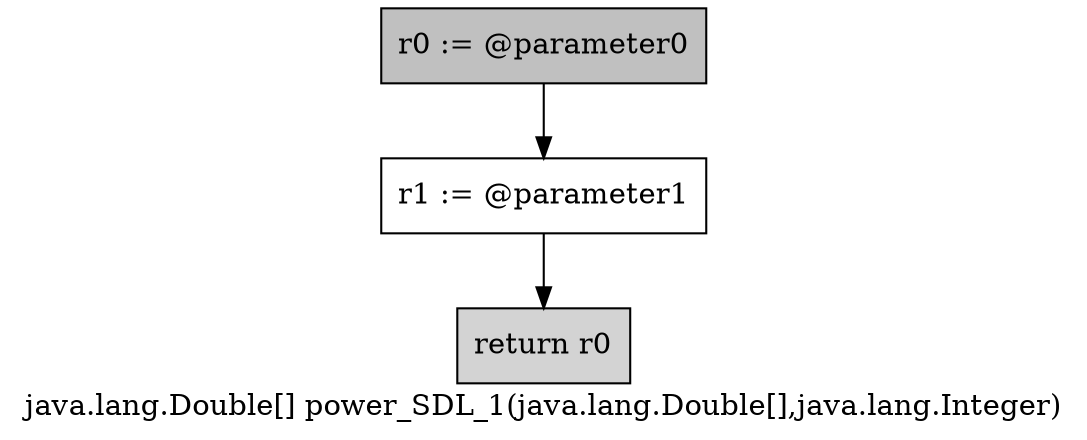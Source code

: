 digraph "java.lang.Double[] power_SDL_1(java.lang.Double[],java.lang.Integer)" {
    label="java.lang.Double[] power_SDL_1(java.lang.Double[],java.lang.Integer)";
    node [shape=box];
    "0" [style=filled,fillcolor=gray,label="r0 := @parameter0",];
    "1" [label="r1 := @parameter1",];
    "0"->"1";
    "2" [style=filled,fillcolor=lightgray,label="return r0",];
    "1"->"2";
}
